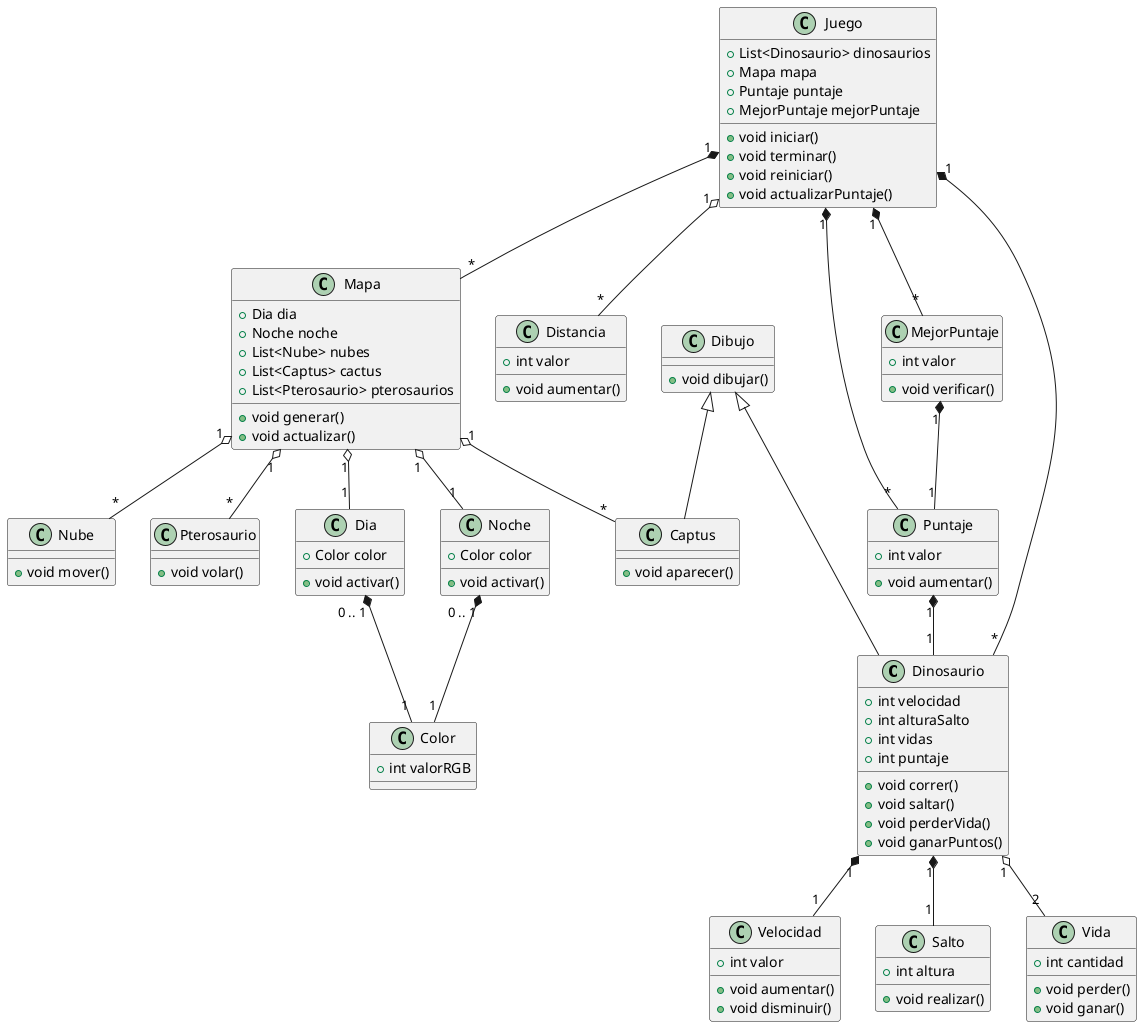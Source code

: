 @startuml DinoChrom

class Dinosaurio {
    +int velocidad
    +int alturaSalto
    +int vidas
    +int puntaje
    +void correr()
    +void saltar()
    +void perderVida()
    +void ganarPuntos()
}

class Juego {
    +List<Dinosaurio> dinosaurios
    +Mapa mapa
    +Puntaje puntaje
    +MejorPuntaje mejorPuntaje
    +void iniciar()
    +void terminar()
    +void reiniciar()
    +void actualizarPuntaje()
}

class Dibujo {
    +void dibujar()
}

class Velocidad {
    +int valor
    +void aumentar()
    +void disminuir()
}

class Salto {
    +int altura
    +void realizar()
}

class Captus {
    +void aparecer()
}

class Pterosaurio {
    +void volar()
}

class Mapa {
    +Dia dia
    +Noche noche
    +List<Nube> nubes
    +List<Captus> cactus
    +List<Pterosaurio> pterosaurios
    +void generar()
    +void actualizar()
}

class Vida {
    +int cantidad
    +void perder()
    +void ganar()
}

class Distancia {
    +int valor
    +void aumentar()
}

class Dia {
    +Color color
    +void activar()
}

class Noche {
    +Color color
    +void activar()
}

class Nube {
    +void mover()
}

class Color {
    +int valorRGB
}

class Puntaje {
    +int valor
    +void aumentar()
}

class MejorPuntaje {
    +int valor
    +void verificar()
}

Dibujo <|-- Dinosaurio
Dibujo <|-- Captus

Dinosaurio "1" *-- "1" Velocidad 
Dinosaurio "1" *-- "1" Salto
Dinosaurio "1" o-- "2" Vida

Juego "1" *-- "*" Dinosaurio
Juego "1" *-- "*" Mapa 
Juego "1" *-- "*" Puntaje
Juego "1" *-- "*" MejorPuntaje
Juego "1" o-- "*" Distancia

Mapa "1" o-- "1" Dia
Mapa "1" o-- "1" Noche
Mapa "1" o-- "*" Nube
Mapa "1" o-- "*" Captus
Mapa "1" o-- "*" Pterosaurio

Dia "0 .. 1" *-- "1" Color
Noche "0 .. 1" *-- "1" Color

Puntaje "1" *-- "1" Dinosaurio
MejorPuntaje "1" *-- "1" Puntaje

@enduml
